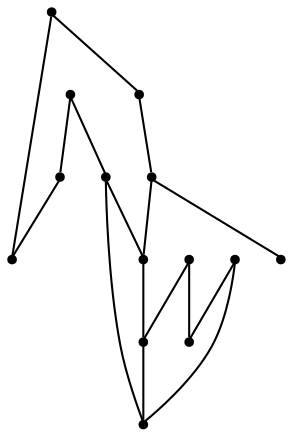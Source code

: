 graph {
  node [shape=point,comment="{\"directed\":false,\"doi\":\"10.1007/978-3-031-49272-3_22\",\"figure\":\"13 (1)\"}"]

  v0 [pos="1095.820346779488,548.1286534422923"]
  v1 [pos="1028.7482694122136,497.8265313697859"]
  v2 [pos="1079.0531620356517,615.1970831212818"]
  v3 [pos="877.8429708335104,648.7311648241588"]
  v4 [pos="1058.0904452863165,287.1893713907093"]
  v5 [pos="1007.7897018071335,236.89027767948107"]
  v6 [pos="982.638845205857,362.6422166901398"]
  v7 [pos="961.6813109125643,481.05944084050503"]
  v8 [pos="771.5093377559754,279.1549461061386"]
  v9 [pos="882.0352916239154,387.79371886563416"]
  v10 [pos="861.0757225012565,481.059440840505"]
  v11 [pos="760.4711356075273,564.8979854358261"]
  v12 [pos="836.0258919985974,295.1040293583917"]
  v13 [pos="794.006665583823,497.82653136978604"]

  v0 -- v1 [id="-1",pos="1095.820346779488,548.1286534422923 1028.7482694122136,497.8265313697859 1028.7482694122136,497.8265313697859 1028.7482694122136,497.8265313697859"]
  v0 -- v2 [id="-2",pos="1095.820346779488,548.1286534422923 1079.0531620356517,615.1970831212818 1079.0531620356517,615.1970831212818 1079.0531620356517,615.1970831212818"]
  v11 -- v13 [id="-3",pos="760.4711356075273,564.8979854358261 794.006665583823,497.82653136978604 794.006665583823,497.82653136978604 794.006665583823,497.82653136978604"]
  v11 -- v3 [id="-4",pos="760.4711356075273,564.8979854358261 877.8429708335104,648.7311648241588 877.8429708335104,648.7311648241588 877.8429708335104,648.7311648241588"]
  v8 -- v5 [id="-5",pos="771.5093377559754,279.1549461061386 1007.7897018071335,236.89027767948107 1007.7897018071335,236.89027767948107 1007.7897018071335,236.89027767948107"]
  v8 -- v9 [id="-6",pos="771.5093377559754,279.1549461061386 882.0352916239154,387.79371886563416 882.0352916239154,387.79371886563416 882.0352916239154,387.79371886563416"]
  v13 -- v10 [id="-7",pos="794.006665583823,497.82653136978604 861.0757225012565,481.059440840505 861.0757225012565,481.059440840505 861.0757225012565,481.059440840505"]
  v2 -- v3 [id="-11",pos="1079.0531620356517,615.1970831212818 877.8429708335104,648.7311648241588 877.8429708335104,648.7311648241588 877.8429708335104,648.7311648241588"]
  v10 -- v7 [id="-12",pos="861.0757225012565,481.059440840505 961.6813109125643,481.05944084050503 961.6813109125643,481.05944084050503 961.6813109125643,481.05944084050503"]
  v10 -- v12 [id="-14",pos="861.0757225012565,481.059440840505 836.0258919985974,295.1040293583917 836.0258919985974,295.1040293583917 836.0258919985974,295.1040293583917"]
  v4 -- v5 [id="-16",pos="1058.0904452863165,287.1893713907093 1007.7897018071335,236.89027767948107 1007.7897018071335,236.89027767948107 1007.7897018071335,236.89027767948107"]
  v4 -- v6 [id="-17",pos="1058.0904452863165,287.1893713907093 982.638845205857,362.6422166901398 982.638845205857,362.6422166901398 982.638845205857,362.6422166901398"]
  v9 -- v6 [id="-21",pos="882.0352916239154,387.79371886563416 982.638845205857,362.6422166901398 982.638845205857,362.6422166901398 982.638845205857,362.6422166901398"]
  v1 -- v7 [id="-24",pos="1028.7482694122136,497.8265313697859 961.6813109125643,481.05944084050503 961.6813109125643,481.05944084050503 961.6813109125643,481.05944084050503"]
  v6 -- v1 [id="-30",pos="982.638845205857,362.6422166901398 1028.7482694122136,497.8265313697859 1028.7482694122136,497.8265313697859 1028.7482694122136,497.8265313697859"]
  v7 -- v9 [id="-31",pos="961.6813109125643,481.05944084050503 882.0352916239154,387.79371886563416 882.0352916239154,387.79371886563416 882.0352916239154,387.79371886563416"]
}
